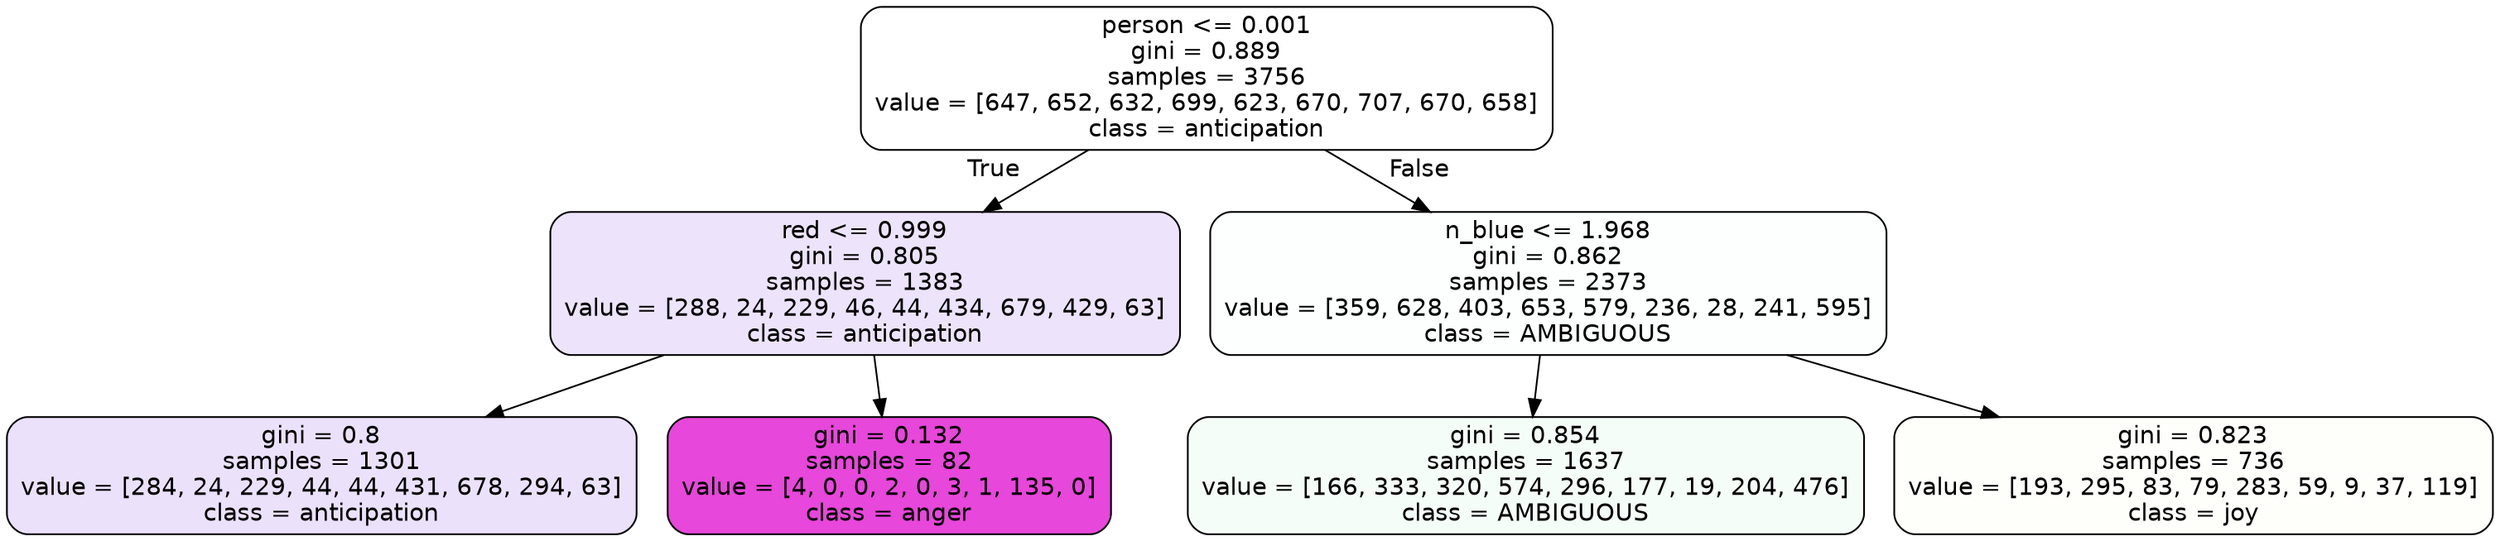 digraph Tree {
node [shape=box, style="filled, rounded", color="black", fontname=helvetica] ;
edge [fontname=helvetica] ;
0 [label="person <= 0.001\ngini = 0.889\nsamples = 3756\nvalue = [647, 652, 632, 699, 623, 670, 707, 670, 658]\nclass = anticipation", fillcolor="#8139e500"] ;
1 [label="red <= 0.999\ngini = 0.805\nsamples = 1383\nvalue = [288, 24, 229, 46, 44, 434, 679, 429, 63]\nclass = anticipation", fillcolor="#8139e523"] ;
0 -> 1 [labeldistance=2.5, labelangle=45, headlabel="True"] ;
2 [label="gini = 0.8\nsamples = 1301\nvalue = [284, 24, 229, 44, 44, 431, 678, 294, 63]\nclass = anticipation", fillcolor="#8139e526"] ;
1 -> 2 ;
3 [label="gini = 0.132\nsamples = 82\nvalue = [4, 0, 0, 2, 0, 3, 1, 135, 0]\nclass = anger", fillcolor="#e539d7ed"] ;
1 -> 3 ;
4 [label="n_blue <= 1.968\ngini = 0.862\nsamples = 2373\nvalue = [359, 628, 403, 653, 579, 236, 28, 241, 595]\nclass = AMBIGUOUS", fillcolor="#39e58102"] ;
0 -> 4 [labeldistance=2.5, labelangle=-45, headlabel="False"] ;
5 [label="gini = 0.854\nsamples = 1637\nvalue = [166, 333, 320, 574, 296, 177, 19, 204, 476]\nclass = AMBIGUOUS", fillcolor="#39e5810c"] ;
4 -> 5 ;
6 [label="gini = 0.823\nsamples = 736\nvalue = [193, 295, 83, 79, 283, 59, 9, 37, 119]\nclass = joy", fillcolor="#d7e53904"] ;
4 -> 6 ;
}